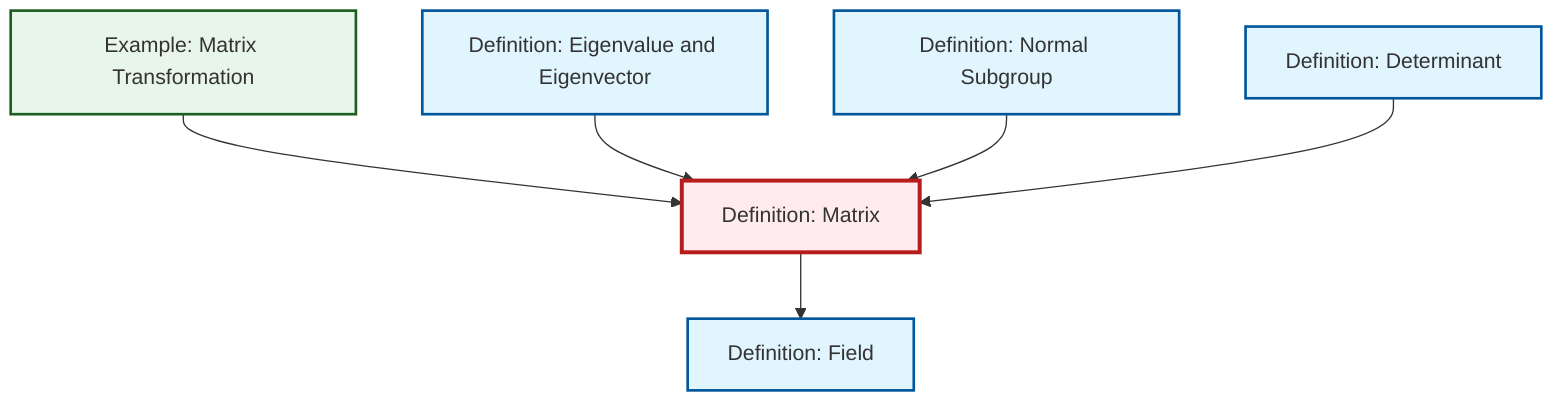 graph TD
    classDef definition fill:#e1f5fe,stroke:#01579b,stroke-width:2px
    classDef theorem fill:#f3e5f5,stroke:#4a148c,stroke-width:2px
    classDef axiom fill:#fff3e0,stroke:#e65100,stroke-width:2px
    classDef example fill:#e8f5e9,stroke:#1b5e20,stroke-width:2px
    classDef current fill:#ffebee,stroke:#b71c1c,stroke-width:3px
    def-matrix["Definition: Matrix"]:::definition
    def-eigenvalue-eigenvector["Definition: Eigenvalue and Eigenvector"]:::definition
    def-determinant["Definition: Determinant"]:::definition
    def-normal-subgroup["Definition: Normal Subgroup"]:::definition
    def-field["Definition: Field"]:::definition
    ex-matrix-transformation["Example: Matrix Transformation"]:::example
    ex-matrix-transformation --> def-matrix
    def-eigenvalue-eigenvector --> def-matrix
    def-matrix --> def-field
    def-normal-subgroup --> def-matrix
    def-determinant --> def-matrix
    class def-matrix current